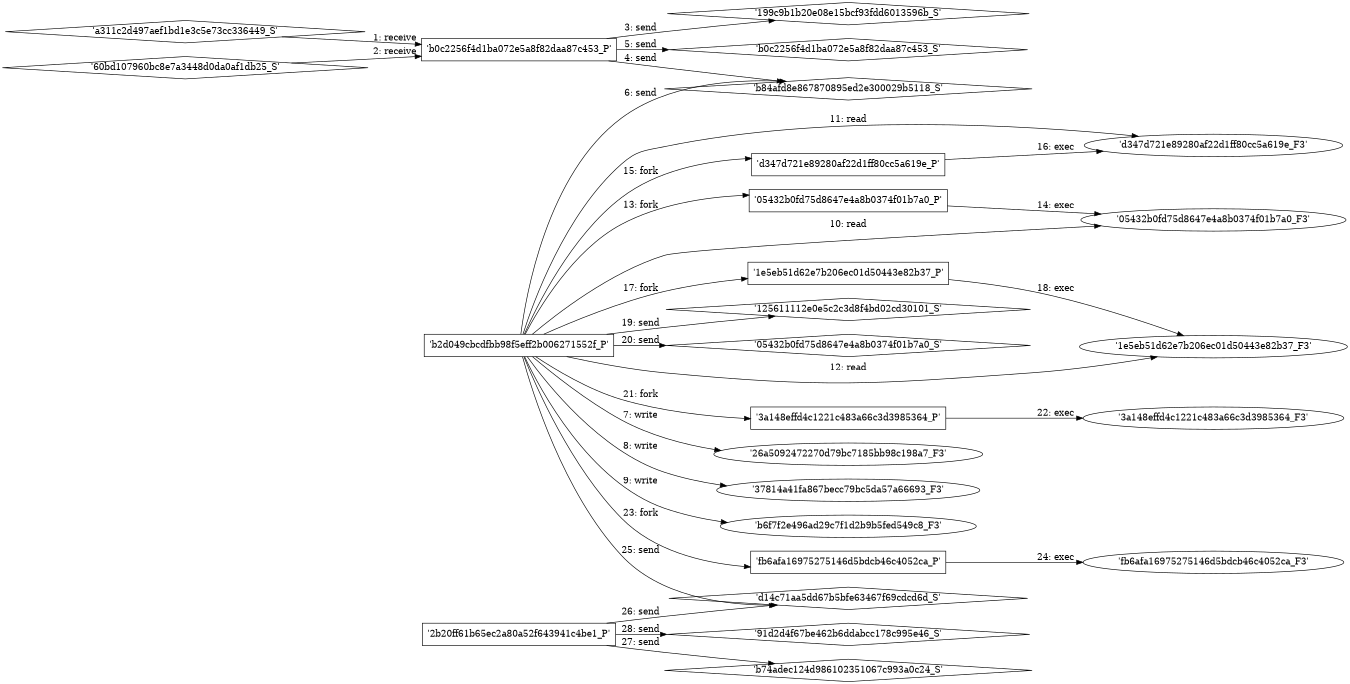 digraph "D:\Learning\Paper\apt\基于CTI的攻击预警\Dataset\攻击图\ASGfromALLCTI\Threat Roundup for March 11 to March 18.dot" {
rankdir="LR"
size="9"
fixedsize="false"
splines="true"
nodesep=0.3
ranksep=0
fontsize=10
overlap="scalexy"
engine= "neato"
	"'b0c2256f4d1ba072e5a8f82daa87c453_P'" [node_type=Process shape=box]
	"'a311c2d497aef1bd1e3c5e73cc336449_S'" [node_type=Socket shape=diamond]
	"'a311c2d497aef1bd1e3c5e73cc336449_S'" -> "'b0c2256f4d1ba072e5a8f82daa87c453_P'" [label="1: receive"]
	"'b0c2256f4d1ba072e5a8f82daa87c453_P'" [node_type=Process shape=box]
	"'60bd107960bc8e7a3448d0da0af1db25_S'" [node_type=Socket shape=diamond]
	"'60bd107960bc8e7a3448d0da0af1db25_S'" -> "'b0c2256f4d1ba072e5a8f82daa87c453_P'" [label="2: receive"]
	"'199c9b1b20e08e15bcf93fdd6013596b_S'" [node_type=Socket shape=diamond]
	"'b0c2256f4d1ba072e5a8f82daa87c453_P'" [node_type=Process shape=box]
	"'b0c2256f4d1ba072e5a8f82daa87c453_P'" -> "'199c9b1b20e08e15bcf93fdd6013596b_S'" [label="3: send"]
	"'b84afd8e867870895ed2e300029b5118_S'" [node_type=Socket shape=diamond]
	"'b0c2256f4d1ba072e5a8f82daa87c453_P'" [node_type=Process shape=box]
	"'b0c2256f4d1ba072e5a8f82daa87c453_P'" -> "'b84afd8e867870895ed2e300029b5118_S'" [label="4: send"]
	"'b0c2256f4d1ba072e5a8f82daa87c453_S'" [node_type=Socket shape=diamond]
	"'b0c2256f4d1ba072e5a8f82daa87c453_P'" [node_type=Process shape=box]
	"'b0c2256f4d1ba072e5a8f82daa87c453_P'" -> "'b0c2256f4d1ba072e5a8f82daa87c453_S'" [label="5: send"]
	"'b84afd8e867870895ed2e300029b5118_S'" [node_type=Socket shape=diamond]
	"'b2d049cbcdfbb98f5eff2b006271552f_P'" [node_type=Process shape=box]
	"'b2d049cbcdfbb98f5eff2b006271552f_P'" -> "'b84afd8e867870895ed2e300029b5118_S'" [label="6: send"]
	"'26a5092472270d79bc7185bb98c198a7_F3'" [node_type=file shape=ellipse]
	"'b2d049cbcdfbb98f5eff2b006271552f_P'" [node_type=Process shape=box]
	"'b2d049cbcdfbb98f5eff2b006271552f_P'" -> "'26a5092472270d79bc7185bb98c198a7_F3'" [label="7: write"]
	"'37814a41fa867becc79bc5da57a66693_F3'" [node_type=file shape=ellipse]
	"'b2d049cbcdfbb98f5eff2b006271552f_P'" [node_type=Process shape=box]
	"'b2d049cbcdfbb98f5eff2b006271552f_P'" -> "'37814a41fa867becc79bc5da57a66693_F3'" [label="8: write"]
	"'b6f7f2e496ad29c7f1d2b9b5fed549c8_F3'" [node_type=file shape=ellipse]
	"'b2d049cbcdfbb98f5eff2b006271552f_P'" [node_type=Process shape=box]
	"'b2d049cbcdfbb98f5eff2b006271552f_P'" -> "'b6f7f2e496ad29c7f1d2b9b5fed549c8_F3'" [label="9: write"]
	"'05432b0fd75d8647e4a8b0374f01b7a0_F3'" [node_type=file shape=ellipse]
	"'b2d049cbcdfbb98f5eff2b006271552f_P'" [node_type=Process shape=box]
	"'b2d049cbcdfbb98f5eff2b006271552f_P'" -> "'05432b0fd75d8647e4a8b0374f01b7a0_F3'" [label="10: read"]
	"'d347d721e89280af22d1ff80cc5a619e_F3'" [node_type=file shape=ellipse]
	"'b2d049cbcdfbb98f5eff2b006271552f_P'" [node_type=Process shape=box]
	"'b2d049cbcdfbb98f5eff2b006271552f_P'" -> "'d347d721e89280af22d1ff80cc5a619e_F3'" [label="11: read"]
	"'1e5eb51d62e7b206ec01d50443e82b37_F3'" [node_type=file shape=ellipse]
	"'b2d049cbcdfbb98f5eff2b006271552f_P'" [node_type=Process shape=box]
	"'b2d049cbcdfbb98f5eff2b006271552f_P'" -> "'1e5eb51d62e7b206ec01d50443e82b37_F3'" [label="12: read"]
	"'b2d049cbcdfbb98f5eff2b006271552f_P'" [node_type=Process shape=box]
	"'05432b0fd75d8647e4a8b0374f01b7a0_P'" [node_type=Process shape=box]
	"'b2d049cbcdfbb98f5eff2b006271552f_P'" -> "'05432b0fd75d8647e4a8b0374f01b7a0_P'" [label="13: fork"]
	"'05432b0fd75d8647e4a8b0374f01b7a0_P'" [node_type=Process shape=box]
	"'05432b0fd75d8647e4a8b0374f01b7a0_F3'" [node_type=File shape=ellipse]
	"'05432b0fd75d8647e4a8b0374f01b7a0_P'" -> "'05432b0fd75d8647e4a8b0374f01b7a0_F3'" [label="14: exec"]
	"'b2d049cbcdfbb98f5eff2b006271552f_P'" [node_type=Process shape=box]
	"'d347d721e89280af22d1ff80cc5a619e_P'" [node_type=Process shape=box]
	"'b2d049cbcdfbb98f5eff2b006271552f_P'" -> "'d347d721e89280af22d1ff80cc5a619e_P'" [label="15: fork"]
	"'d347d721e89280af22d1ff80cc5a619e_P'" [node_type=Process shape=box]
	"'d347d721e89280af22d1ff80cc5a619e_F3'" [node_type=File shape=ellipse]
	"'d347d721e89280af22d1ff80cc5a619e_P'" -> "'d347d721e89280af22d1ff80cc5a619e_F3'" [label="16: exec"]
	"'b2d049cbcdfbb98f5eff2b006271552f_P'" [node_type=Process shape=box]
	"'1e5eb51d62e7b206ec01d50443e82b37_P'" [node_type=Process shape=box]
	"'b2d049cbcdfbb98f5eff2b006271552f_P'" -> "'1e5eb51d62e7b206ec01d50443e82b37_P'" [label="17: fork"]
	"'1e5eb51d62e7b206ec01d50443e82b37_P'" [node_type=Process shape=box]
	"'1e5eb51d62e7b206ec01d50443e82b37_F3'" [node_type=File shape=ellipse]
	"'1e5eb51d62e7b206ec01d50443e82b37_P'" -> "'1e5eb51d62e7b206ec01d50443e82b37_F3'" [label="18: exec"]
	"'125611112e0e5c2c3d8f4bd02cd30101_S'" [node_type=Socket shape=diamond]
	"'b2d049cbcdfbb98f5eff2b006271552f_P'" [node_type=Process shape=box]
	"'b2d049cbcdfbb98f5eff2b006271552f_P'" -> "'125611112e0e5c2c3d8f4bd02cd30101_S'" [label="19: send"]
	"'05432b0fd75d8647e4a8b0374f01b7a0_S'" [node_type=Socket shape=diamond]
	"'b2d049cbcdfbb98f5eff2b006271552f_P'" [node_type=Process shape=box]
	"'b2d049cbcdfbb98f5eff2b006271552f_P'" -> "'05432b0fd75d8647e4a8b0374f01b7a0_S'" [label="20: send"]
	"'b2d049cbcdfbb98f5eff2b006271552f_P'" [node_type=Process shape=box]
	"'3a148effd4c1221c483a66c3d3985364_P'" [node_type=Process shape=box]
	"'b2d049cbcdfbb98f5eff2b006271552f_P'" -> "'3a148effd4c1221c483a66c3d3985364_P'" [label="21: fork"]
	"'3a148effd4c1221c483a66c3d3985364_P'" [node_type=Process shape=box]
	"'3a148effd4c1221c483a66c3d3985364_F3'" [node_type=File shape=ellipse]
	"'3a148effd4c1221c483a66c3d3985364_P'" -> "'3a148effd4c1221c483a66c3d3985364_F3'" [label="22: exec"]
	"'b2d049cbcdfbb98f5eff2b006271552f_P'" [node_type=Process shape=box]
	"'fb6afa16975275146d5bdcb46c4052ca_P'" [node_type=Process shape=box]
	"'b2d049cbcdfbb98f5eff2b006271552f_P'" -> "'fb6afa16975275146d5bdcb46c4052ca_P'" [label="23: fork"]
	"'fb6afa16975275146d5bdcb46c4052ca_P'" [node_type=Process shape=box]
	"'fb6afa16975275146d5bdcb46c4052ca_F3'" [node_type=File shape=ellipse]
	"'fb6afa16975275146d5bdcb46c4052ca_P'" -> "'fb6afa16975275146d5bdcb46c4052ca_F3'" [label="24: exec"]
	"'d14c71aa5dd67b5bfe63467f69cdcd6d_S'" [node_type=Socket shape=diamond]
	"'b2d049cbcdfbb98f5eff2b006271552f_P'" [node_type=Process shape=box]
	"'b2d049cbcdfbb98f5eff2b006271552f_P'" -> "'d14c71aa5dd67b5bfe63467f69cdcd6d_S'" [label="25: send"]
	"'d14c71aa5dd67b5bfe63467f69cdcd6d_S'" [node_type=Socket shape=diamond]
	"'2b20ff61b65ec2a80a52f643941c4be1_P'" [node_type=Process shape=box]
	"'2b20ff61b65ec2a80a52f643941c4be1_P'" -> "'d14c71aa5dd67b5bfe63467f69cdcd6d_S'" [label="26: send"]
	"'b74adec124d986102351067c993a0c24_S'" [node_type=Socket shape=diamond]
	"'2b20ff61b65ec2a80a52f643941c4be1_P'" [node_type=Process shape=box]
	"'2b20ff61b65ec2a80a52f643941c4be1_P'" -> "'b74adec124d986102351067c993a0c24_S'" [label="27: send"]
	"'91d2d4f67be462b6ddabcc178c995e46_S'" [node_type=Socket shape=diamond]
	"'2b20ff61b65ec2a80a52f643941c4be1_P'" [node_type=Process shape=box]
	"'2b20ff61b65ec2a80a52f643941c4be1_P'" -> "'91d2d4f67be462b6ddabcc178c995e46_S'" [label="28: send"]
}
